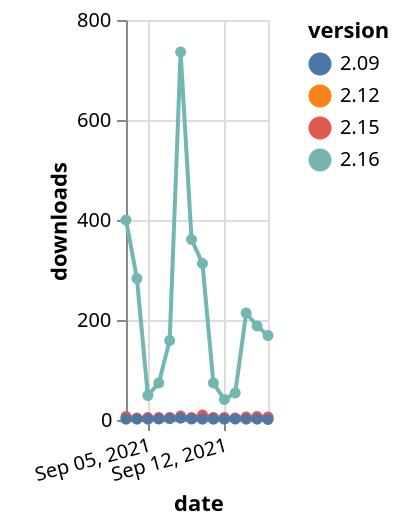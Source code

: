 {"$schema": "https://vega.github.io/schema/vega-lite/v5.json", "description": "A simple bar chart with embedded data.", "data": {"values": [{"date": "2021-09-03", "total": 152614, "delta": 400, "version": "2.16"}, {"date": "2021-09-04", "total": 152897, "delta": 283, "version": "2.16"}, {"date": "2021-09-05", "total": 152946, "delta": 49, "version": "2.16"}, {"date": "2021-09-06", "total": 153020, "delta": 74, "version": "2.16"}, {"date": "2021-09-07", "total": 153179, "delta": 159, "version": "2.16"}, {"date": "2021-09-08", "total": 153915, "delta": 736, "version": "2.16"}, {"date": "2021-09-09", "total": 154276, "delta": 361, "version": "2.16"}, {"date": "2021-09-10", "total": 154589, "delta": 313, "version": "2.16"}, {"date": "2021-09-11", "total": 154663, "delta": 74, "version": "2.16"}, {"date": "2021-09-12", "total": 154704, "delta": 41, "version": "2.16"}, {"date": "2021-09-13", "total": 154758, "delta": 54, "version": "2.16"}, {"date": "2021-09-14", "total": 154972, "delta": 214, "version": "2.16"}, {"date": "2021-09-15", "total": 155160, "delta": 188, "version": "2.16"}, {"date": "2021-09-16", "total": 155329, "delta": 169, "version": "2.16"}, {"date": "2021-09-03", "total": 5964, "delta": 2, "version": "2.12"}, {"date": "2021-09-04", "total": 5966, "delta": 2, "version": "2.12"}, {"date": "2021-09-05", "total": 5968, "delta": 2, "version": "2.12"}, {"date": "2021-09-06", "total": 5971, "delta": 3, "version": "2.12"}, {"date": "2021-09-07", "total": 5974, "delta": 3, "version": "2.12"}, {"date": "2021-09-08", "total": 5978, "delta": 4, "version": "2.12"}, {"date": "2021-09-09", "total": 5981, "delta": 3, "version": "2.12"}, {"date": "2021-09-10", "total": 5983, "delta": 2, "version": "2.12"}, {"date": "2021-09-11", "total": 5985, "delta": 2, "version": "2.12"}, {"date": "2021-09-12", "total": 5987, "delta": 2, "version": "2.12"}, {"date": "2021-09-13", "total": 5990, "delta": 3, "version": "2.12"}, {"date": "2021-09-14", "total": 5992, "delta": 2, "version": "2.12"}, {"date": "2021-09-15", "total": 5994, "delta": 2, "version": "2.12"}, {"date": "2021-09-16", "total": 5997, "delta": 3, "version": "2.12"}, {"date": "2021-09-03", "total": 29971, "delta": 7, "version": "2.15"}, {"date": "2021-09-04", "total": 29975, "delta": 4, "version": "2.15"}, {"date": "2021-09-05", "total": 29980, "delta": 5, "version": "2.15"}, {"date": "2021-09-06", "total": 29985, "delta": 5, "version": "2.15"}, {"date": "2021-09-07", "total": 29990, "delta": 5, "version": "2.15"}, {"date": "2021-09-08", "total": 29998, "delta": 8, "version": "2.15"}, {"date": "2021-09-09", "total": 30003, "delta": 5, "version": "2.15"}, {"date": "2021-09-10", "total": 30013, "delta": 10, "version": "2.15"}, {"date": "2021-09-11", "total": 30018, "delta": 5, "version": "2.15"}, {"date": "2021-09-12", "total": 30023, "delta": 5, "version": "2.15"}, {"date": "2021-09-13", "total": 30027, "delta": 4, "version": "2.15"}, {"date": "2021-09-14", "total": 30033, "delta": 6, "version": "2.15"}, {"date": "2021-09-15", "total": 30040, "delta": 7, "version": "2.15"}, {"date": "2021-09-16", "total": 30046, "delta": 6, "version": "2.15"}, {"date": "2021-09-03", "total": 3385, "delta": 2, "version": "2.09"}, {"date": "2021-09-04", "total": 3387, "delta": 2, "version": "2.09"}, {"date": "2021-09-05", "total": 3389, "delta": 2, "version": "2.09"}, {"date": "2021-09-06", "total": 3391, "delta": 2, "version": "2.09"}, {"date": "2021-09-07", "total": 3394, "delta": 3, "version": "2.09"}, {"date": "2021-09-08", "total": 3398, "delta": 4, "version": "2.09"}, {"date": "2021-09-09", "total": 3400, "delta": 2, "version": "2.09"}, {"date": "2021-09-10", "total": 3402, "delta": 2, "version": "2.09"}, {"date": "2021-09-11", "total": 3404, "delta": 2, "version": "2.09"}, {"date": "2021-09-12", "total": 3406, "delta": 2, "version": "2.09"}, {"date": "2021-09-13", "total": 3408, "delta": 2, "version": "2.09"}, {"date": "2021-09-14", "total": 3410, "delta": 2, "version": "2.09"}, {"date": "2021-09-15", "total": 3412, "delta": 2, "version": "2.09"}, {"date": "2021-09-16", "total": 3413, "delta": 1, "version": "2.09"}]}, "width": "container", "mark": {"type": "line", "point": {"filled": true}}, "encoding": {"x": {"field": "date", "type": "temporal", "timeUnit": "yearmonthdate", "title": "date", "axis": {"labelAngle": -15}}, "y": {"field": "delta", "type": "quantitative", "title": "downloads"}, "color": {"field": "version", "type": "nominal"}, "tooltip": {"field": "delta"}}}